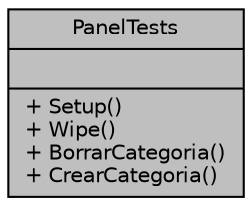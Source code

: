 digraph "PanelTests"
{
 // INTERACTIVE_SVG=YES
 // LATEX_PDF_SIZE
  edge [fontname="Helvetica",fontsize="10",labelfontname="Helvetica",labelfontsize="10"];
  node [fontname="Helvetica",fontsize="10",shape=record];
  Node1 [label="{PanelTests\n||+ Setup()\l+ Wipe()\l+ BorrarCategoria()\l+ CrearCategoria()\l}",height=0.2,width=0.4,color="black", fillcolor="grey75", style="filled", fontcolor="black",tooltip=" "];
}
